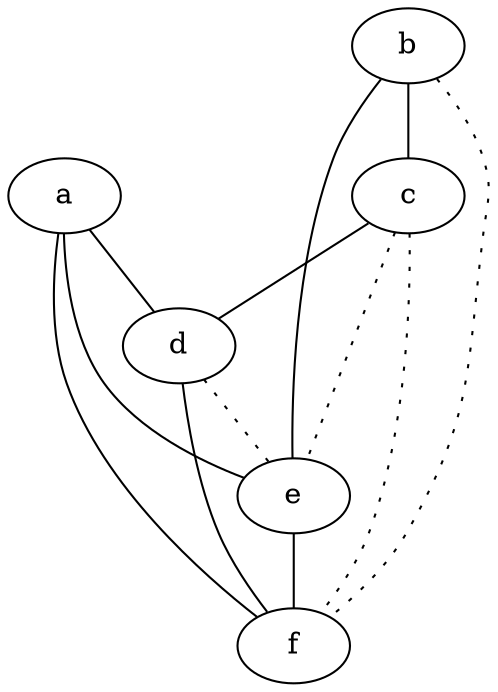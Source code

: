 graph {
a -- d;
a -- e;
a -- f;
b -- c;
b -- e;
b -- f [style=dotted];
c -- d;
c -- e [style=dotted];
c -- f [style=dotted];
d -- e [style=dotted];
d -- f;
e -- f;
}
